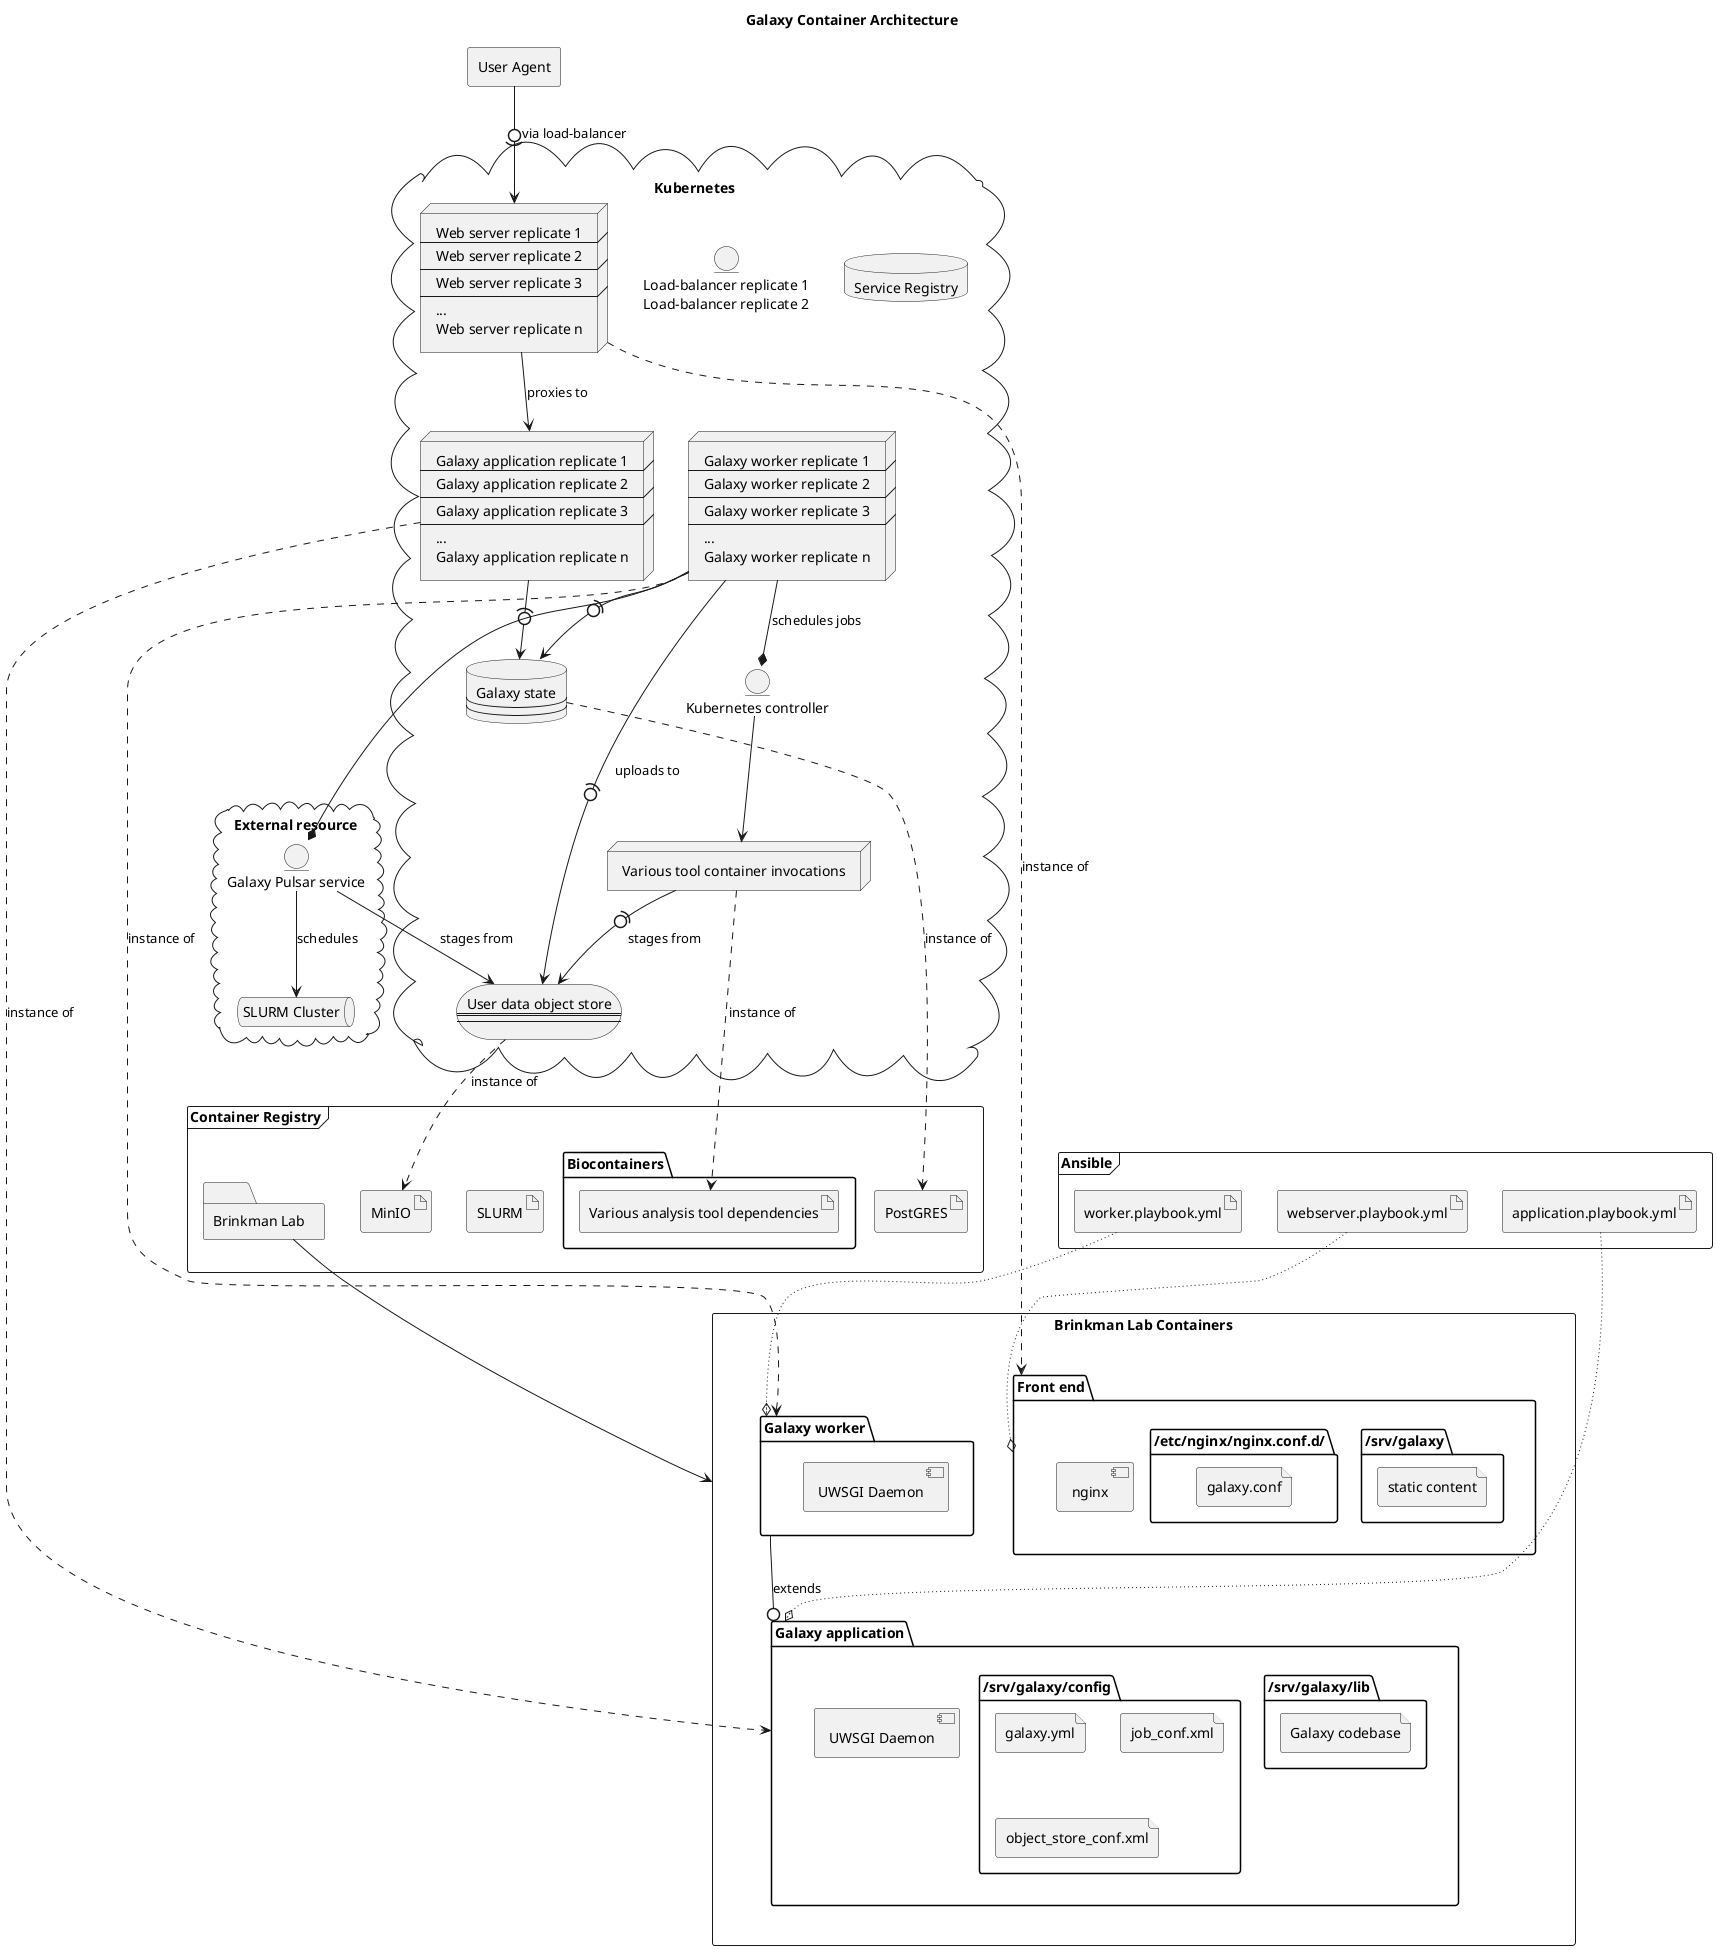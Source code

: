 @startuml
title Galaxy Container Architecture
agent user as "User Agent"

frame "Ansible" {
  artifact playbook_webserver as "webserver.playbook.yml"
  artifact playbook_application as "application.playbook.yml"
  artifact playbook_worker as "worker.playbook.yml"
}

frame "Container Registry" {
  artifact image_postgres as "PostGRES"
  artifact image_slurm as "SLURM"
  artifact image_minio as "MinIO"

  folder brinkman_containers_registry as "Brinkman Lab"
  folder "Biocontainers" {
    artifact tools as "Various analysis tool dependencies"
  }
}

rectangle brinkman_containers as "Brinkman Lab Containers" {
  package container_webserver as "Front end" {
    component nginx
    folder "/srv/galaxy" {
      file "static content"
    }
    folder "/etc/nginx/nginx.conf.d/" {
      file "galaxy.conf"
    }
  }

  package container_application as "Galaxy application" {
    component uwsgi_application as "UWSGI Daemon"
    folder "/srv/galaxy/lib" {
      file "Galaxy codebase"
    }
    folder "/srv/galaxy/config" {
      file "galaxy.yml"
      file "job_conf.xml"
      file "object_store_conf.xml"
    }
  }

  package container_worker as "Galaxy worker" {
    component uwsgi_worker as "UWSGI Daemon"
  }

}

cloud cc as "External resource" {
  queue slurm_cluster as "SLURM Cluster"
  entity pulsar as "Galaxy Pulsar service"
}

cloud k8s as "Kubernetes" {
  storage user_data [
    User data object store
    ====
    ----
  ]
  database galaxy_state [
    Galaxy state
    ----
    ----
  ]
  database service_registry as "Service Registry"
  entity kubernetes_controller as "Kubernetes controller"

  entity loadbalancer [
    Load-balancer replicate 1
    Load-balancer replicate 2
  ]
  node instance_webserver [
    Web server replicate 1
    ----
    Web server replicate 2
    ----
    Web server replicate 3
    ----
    ...
    Web server replicate n
  ]
  node instance_application [
    Galaxy application replicate 1
    ----
    Galaxy application replicate 2
    ----
    Galaxy application replicate 3
    ----
    ...
    Galaxy application replicate n
  ]
  node instance_worker [
    Galaxy worker replicate 1
    ----
    Galaxy worker replicate 2
    ----
    Galaxy worker replicate 3
    ----
    ...
    Galaxy worker replicate n
  ]
  node tool_invocation as "Various tool container invocations"
}

user -0)-> instance_webserver : "via load-balancer"

playbook_webserver ~~o container_webserver
playbook_application ~~o container_application
playbook_worker ~~o container_worker

instance_webserver ..> container_webserver : "instance of"
instance_webserver --> instance_application : "proxies to"
instance_application ..> container_application : "instance of"
instance_application -(0-> galaxy_state
instance_worker ..> container_worker : "instance of"
instance_worker -(0-> galaxy_state
instance_worker --* kubernetes_controller : "schedules jobs"
instance_worker --* pulsar
instance_worker -(0-> user_data : "uploads to"
kubernetes_controller --> tool_invocation
tool_invocation ..> tools : "instance of"
tool_invocation -(0-> user_data : "stages from"
galaxy_state ..> image_postgres : "instance of"
user_data ..> image_minio : "instance of"


brinkman_containers_registry --> brinkman_containers
container_worker --0 container_application : extends

pulsar --> slurm_cluster : "schedules"
pulsar --> user_data : "stages from"

@enduml